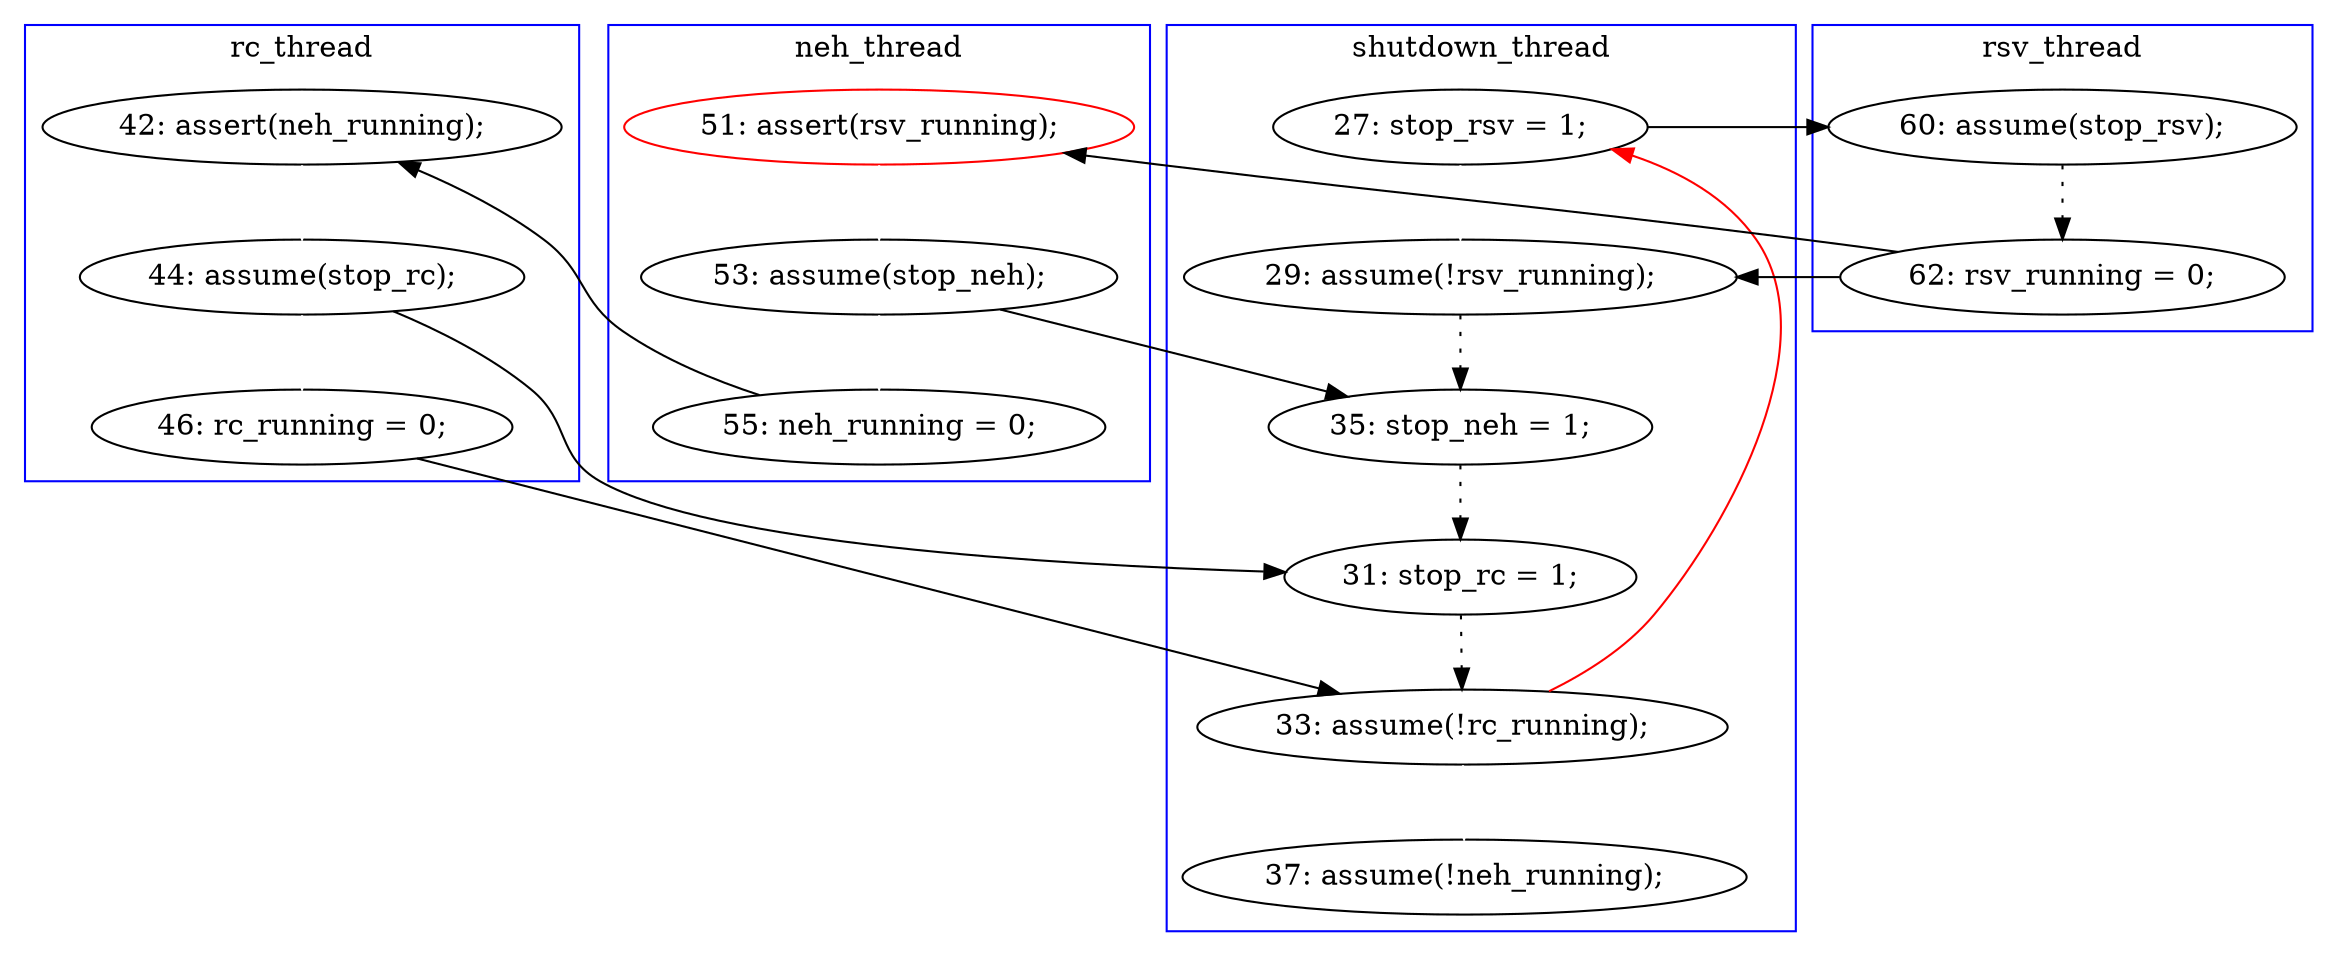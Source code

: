 digraph Counterexample {
	22 -> 23 [color = black, style = solid, constraint = false]
	15 -> 29 [color = white, style = solid]
	20 -> 22 [color = white, style = solid]
	15 -> 17 [color = black, style = solid, constraint = false]
	25 -> 32 [color = black, style = solid, constraint = false]
	19 -> 20 [color = white, style = solid]
	23 -> 25 [color = white, style = solid]
	32 -> 33 [color = black, style = dotted]
	17 -> 18 [color = black, style = dotted]
	30 -> 32 [color = black, style = dotted]
	25 -> 26 [color = white, style = solid]
	18 -> 29 [color = black, style = solid, constraint = false]
	18 -> 19 [color = black, style = solid, constraint = false]
	20 -> 30 [color = black, style = solid, constraint = false]
	33 -> 34 [color = white, style = solid]
	26 -> 33 [color = black, style = solid, constraint = false]
	33 -> 15 [color = red, style = solid, constraint = false]
	29 -> 30 [color = black, style = dotted]
	subgraph cluster3 {
		label = neh_thread
		color = blue
		19  [label = "51: assert(rsv_running);", color = red]
		20  [label = "53: assume(stop_neh);"]
		22  [label = "55: neh_running = 0;"]
	}
	subgraph cluster2 {
		label = rc_thread
		color = blue
		23  [label = "42: assert(neh_running);"]
		26  [label = "46: rc_running = 0;"]
		25  [label = "44: assume(stop_rc);"]
	}
	subgraph cluster4 {
		label = rsv_thread
		color = blue
		18  [label = "62: rsv_running = 0;"]
		17  [label = "60: assume(stop_rsv);"]
	}
	subgraph cluster1 {
		label = shutdown_thread
		color = blue
		32  [label = "31: stop_rc = 1;"]
		33  [label = "33: assume(!rc_running);"]
		29  [label = "29: assume(!rsv_running);"]
		30  [label = "35: stop_neh = 1;"]
		15  [label = "27: stop_rsv = 1;"]
		34  [label = "37: assume(!neh_running);"]
	}
}